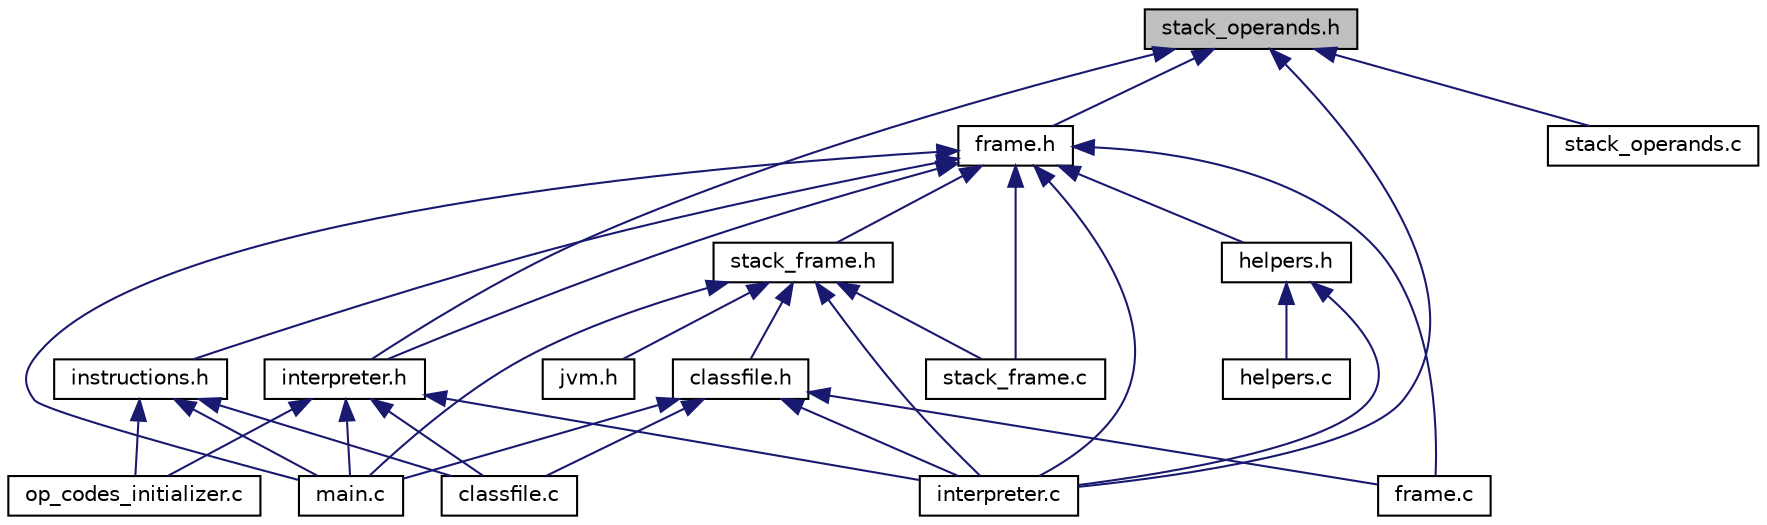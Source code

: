 digraph "stack_operands.h"
{
  edge [fontname="Helvetica",fontsize="10",labelfontname="Helvetica",labelfontsize="10"];
  node [fontname="Helvetica",fontsize="10",shape=record];
  Node1 [label="stack_operands.h",height=0.2,width=0.4,color="black", fillcolor="grey75", style="filled", fontcolor="black"];
  Node1 -> Node2 [dir="back",color="midnightblue",fontsize="10",style="solid"];
  Node2 [label="frame.h",height=0.2,width=0.4,color="black", fillcolor="white", style="filled",URL="$frame_8h.html"];
  Node2 -> Node3 [dir="back",color="midnightblue",fontsize="10",style="solid"];
  Node3 [label="stack_frame.h",height=0.2,width=0.4,color="black", fillcolor="white", style="filled",URL="$stack__frame_8h.html"];
  Node3 -> Node4 [dir="back",color="midnightblue",fontsize="10",style="solid"];
  Node4 [label="classfile.h",height=0.2,width=0.4,color="black", fillcolor="white", style="filled",URL="$classfile_8h.html"];
  Node4 -> Node5 [dir="back",color="midnightblue",fontsize="10",style="solid"];
  Node5 [label="classfile.c",height=0.2,width=0.4,color="black", fillcolor="white", style="filled",URL="$classfile_8c.html",tooltip="Classfile functions  Funções de apoio e leitura do ClassFile (bytecode) "];
  Node4 -> Node6 [dir="back",color="midnightblue",fontsize="10",style="solid"];
  Node6 [label="frame.c",height=0.2,width=0.4,color="black", fillcolor="white", style="filled",URL="$frame_8c.html",tooltip="Criação do Frame da JVM. "];
  Node4 -> Node7 [dir="back",color="midnightblue",fontsize="10",style="solid"];
  Node7 [label="interpreter.c",height=0.2,width=0.4,color="black", fillcolor="white", style="filled",URL="$interpreter_8c.html"];
  Node4 -> Node8 [dir="back",color="midnightblue",fontsize="10",style="solid"];
  Node8 [label="main.c",height=0.2,width=0.4,color="black", fillcolor="white", style="filled",URL="$main_8c.html"];
  Node3 -> Node7 [dir="back",color="midnightblue",fontsize="10",style="solid"];
  Node3 -> Node9 [dir="back",color="midnightblue",fontsize="10",style="solid"];
  Node9 [label="jvm.h",height=0.2,width=0.4,color="black", fillcolor="white", style="filled",URL="$jvm_8h.html"];
  Node3 -> Node8 [dir="back",color="midnightblue",fontsize="10",style="solid"];
  Node3 -> Node10 [dir="back",color="midnightblue",fontsize="10",style="solid"];
  Node10 [label="stack_frame.c",height=0.2,width=0.4,color="black", fillcolor="white", style="filled",URL="$stack__frame_8c.html",tooltip="Funções de gerenciamento da pilha de frames.  Contém as implementações das funções de gerenciamento p..."];
  Node2 -> Node11 [dir="back",color="midnightblue",fontsize="10",style="solid"];
  Node11 [label="instructions.h",height=0.2,width=0.4,color="black", fillcolor="white", style="filled",URL="$instructions_8h.html"];
  Node11 -> Node5 [dir="back",color="midnightblue",fontsize="10",style="solid"];
  Node11 -> Node8 [dir="back",color="midnightblue",fontsize="10",style="solid"];
  Node11 -> Node12 [dir="back",color="midnightblue",fontsize="10",style="solid"];
  Node12 [label="op_codes_initializer.c",height=0.2,width=0.4,color="black", fillcolor="white", style="filled",URL="$op__codes__initializer_8c.html"];
  Node2 -> Node13 [dir="back",color="midnightblue",fontsize="10",style="solid"];
  Node13 [label="interpreter.h",height=0.2,width=0.4,color="black", fillcolor="white", style="filled",URL="$interpreter_8h.html"];
  Node13 -> Node5 [dir="back",color="midnightblue",fontsize="10",style="solid"];
  Node13 -> Node7 [dir="back",color="midnightblue",fontsize="10",style="solid"];
  Node13 -> Node8 [dir="back",color="midnightblue",fontsize="10",style="solid"];
  Node13 -> Node12 [dir="back",color="midnightblue",fontsize="10",style="solid"];
  Node2 -> Node6 [dir="back",color="midnightblue",fontsize="10",style="solid"];
  Node2 -> Node14 [dir="back",color="midnightblue",fontsize="10",style="solid"];
  Node14 [label="helpers.h",height=0.2,width=0.4,color="black", fillcolor="white", style="filled",URL="$helpers_8h.html"];
  Node14 -> Node15 [dir="back",color="midnightblue",fontsize="10",style="solid"];
  Node15 [label="helpers.c",height=0.2,width=0.4,color="black", fillcolor="white", style="filled",URL="$helpers_8c.html",tooltip="Helpers  Funções de apoio para a execução do interpretador da JVM. "];
  Node14 -> Node7 [dir="back",color="midnightblue",fontsize="10",style="solid"];
  Node2 -> Node7 [dir="back",color="midnightblue",fontsize="10",style="solid"];
  Node2 -> Node8 [dir="back",color="midnightblue",fontsize="10",style="solid"];
  Node2 -> Node10 [dir="back",color="midnightblue",fontsize="10",style="solid"];
  Node1 -> Node13 [dir="back",color="midnightblue",fontsize="10",style="solid"];
  Node1 -> Node7 [dir="back",color="midnightblue",fontsize="10",style="solid"];
  Node1 -> Node16 [dir="back",color="midnightblue",fontsize="10",style="solid"];
  Node16 [label="stack_operands.c",height=0.2,width=0.4,color="black", fillcolor="white", style="filled",URL="$stack__operands_8c.html"];
}
